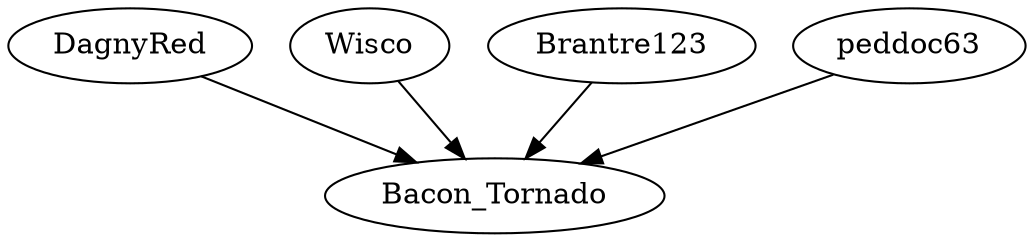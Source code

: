 strict digraph {
"DagnyRed" -> "Bacon_Tornado"
"Wisco" -> "Bacon_Tornado"
"Brantre123" -> "Bacon_Tornado"
"peddoc63" -> "Bacon_Tornado"
}